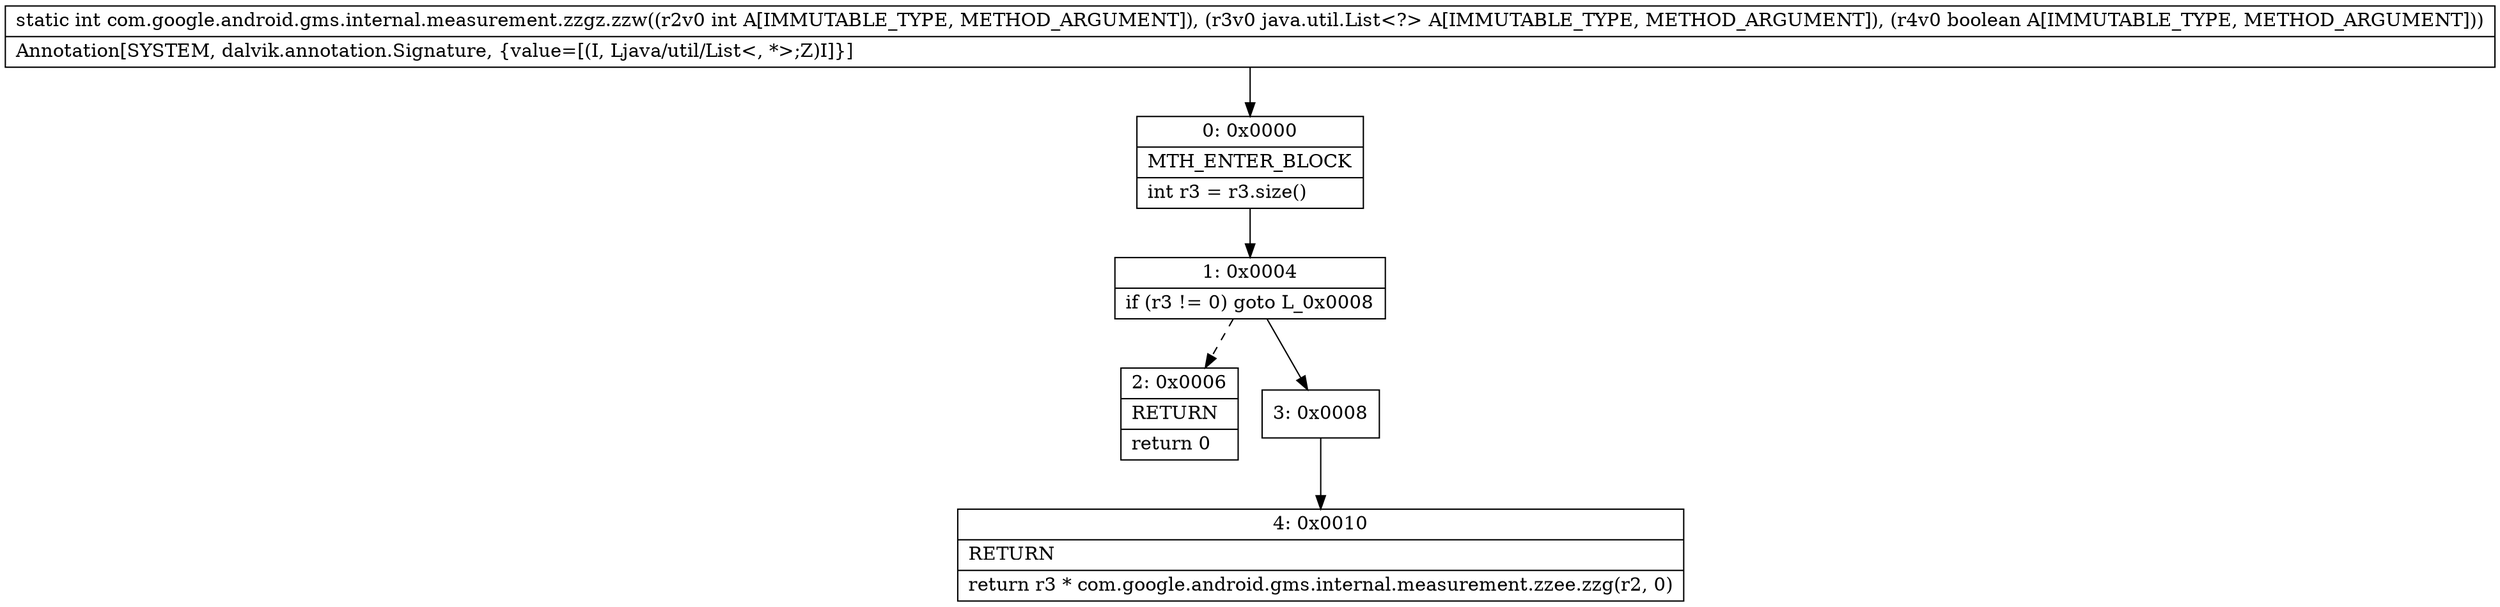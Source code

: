 digraph "CFG forcom.google.android.gms.internal.measurement.zzgz.zzw(ILjava\/util\/List;Z)I" {
Node_0 [shape=record,label="{0\:\ 0x0000|MTH_ENTER_BLOCK\l|int r3 = r3.size()\l}"];
Node_1 [shape=record,label="{1\:\ 0x0004|if (r3 != 0) goto L_0x0008\l}"];
Node_2 [shape=record,label="{2\:\ 0x0006|RETURN\l|return 0\l}"];
Node_3 [shape=record,label="{3\:\ 0x0008}"];
Node_4 [shape=record,label="{4\:\ 0x0010|RETURN\l|return r3 * com.google.android.gms.internal.measurement.zzee.zzg(r2, 0)\l}"];
MethodNode[shape=record,label="{static int com.google.android.gms.internal.measurement.zzgz.zzw((r2v0 int A[IMMUTABLE_TYPE, METHOD_ARGUMENT]), (r3v0 java.util.List\<?\> A[IMMUTABLE_TYPE, METHOD_ARGUMENT]), (r4v0 boolean A[IMMUTABLE_TYPE, METHOD_ARGUMENT]))  | Annotation[SYSTEM, dalvik.annotation.Signature, \{value=[(I, Ljava\/util\/List\<, *\>;Z)I]\}]\l}"];
MethodNode -> Node_0;
Node_0 -> Node_1;
Node_1 -> Node_2[style=dashed];
Node_1 -> Node_3;
Node_3 -> Node_4;
}

